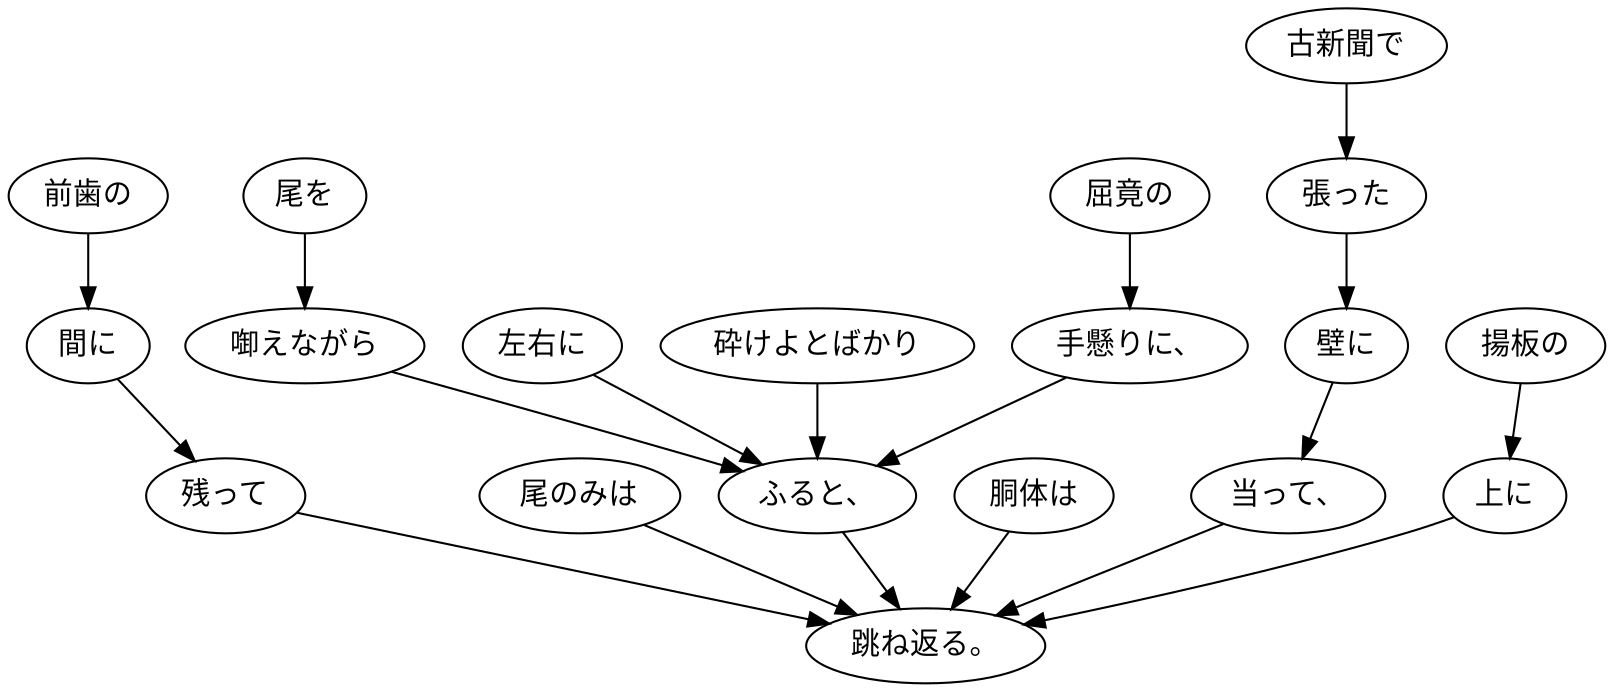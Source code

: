 digraph graph3331 {
	node0 [label="屈竟の"];
	node1 [label="手懸りに、"];
	node2 [label="砕けよとばかり"];
	node3 [label="尾を"];
	node4 [label="啣えながら"];
	node5 [label="左右に"];
	node6 [label="ふると、"];
	node7 [label="尾のみは"];
	node8 [label="前歯の"];
	node9 [label="間に"];
	node10 [label="残って"];
	node11 [label="胴体は"];
	node12 [label="古新聞で"];
	node13 [label="張った"];
	node14 [label="壁に"];
	node15 [label="当って、"];
	node16 [label="揚板の"];
	node17 [label="上に"];
	node18 [label="跳ね返る。"];
	node0 -> node1;
	node1 -> node6;
	node2 -> node6;
	node3 -> node4;
	node4 -> node6;
	node5 -> node6;
	node6 -> node18;
	node7 -> node18;
	node8 -> node9;
	node9 -> node10;
	node10 -> node18;
	node11 -> node18;
	node12 -> node13;
	node13 -> node14;
	node14 -> node15;
	node15 -> node18;
	node16 -> node17;
	node17 -> node18;
}
